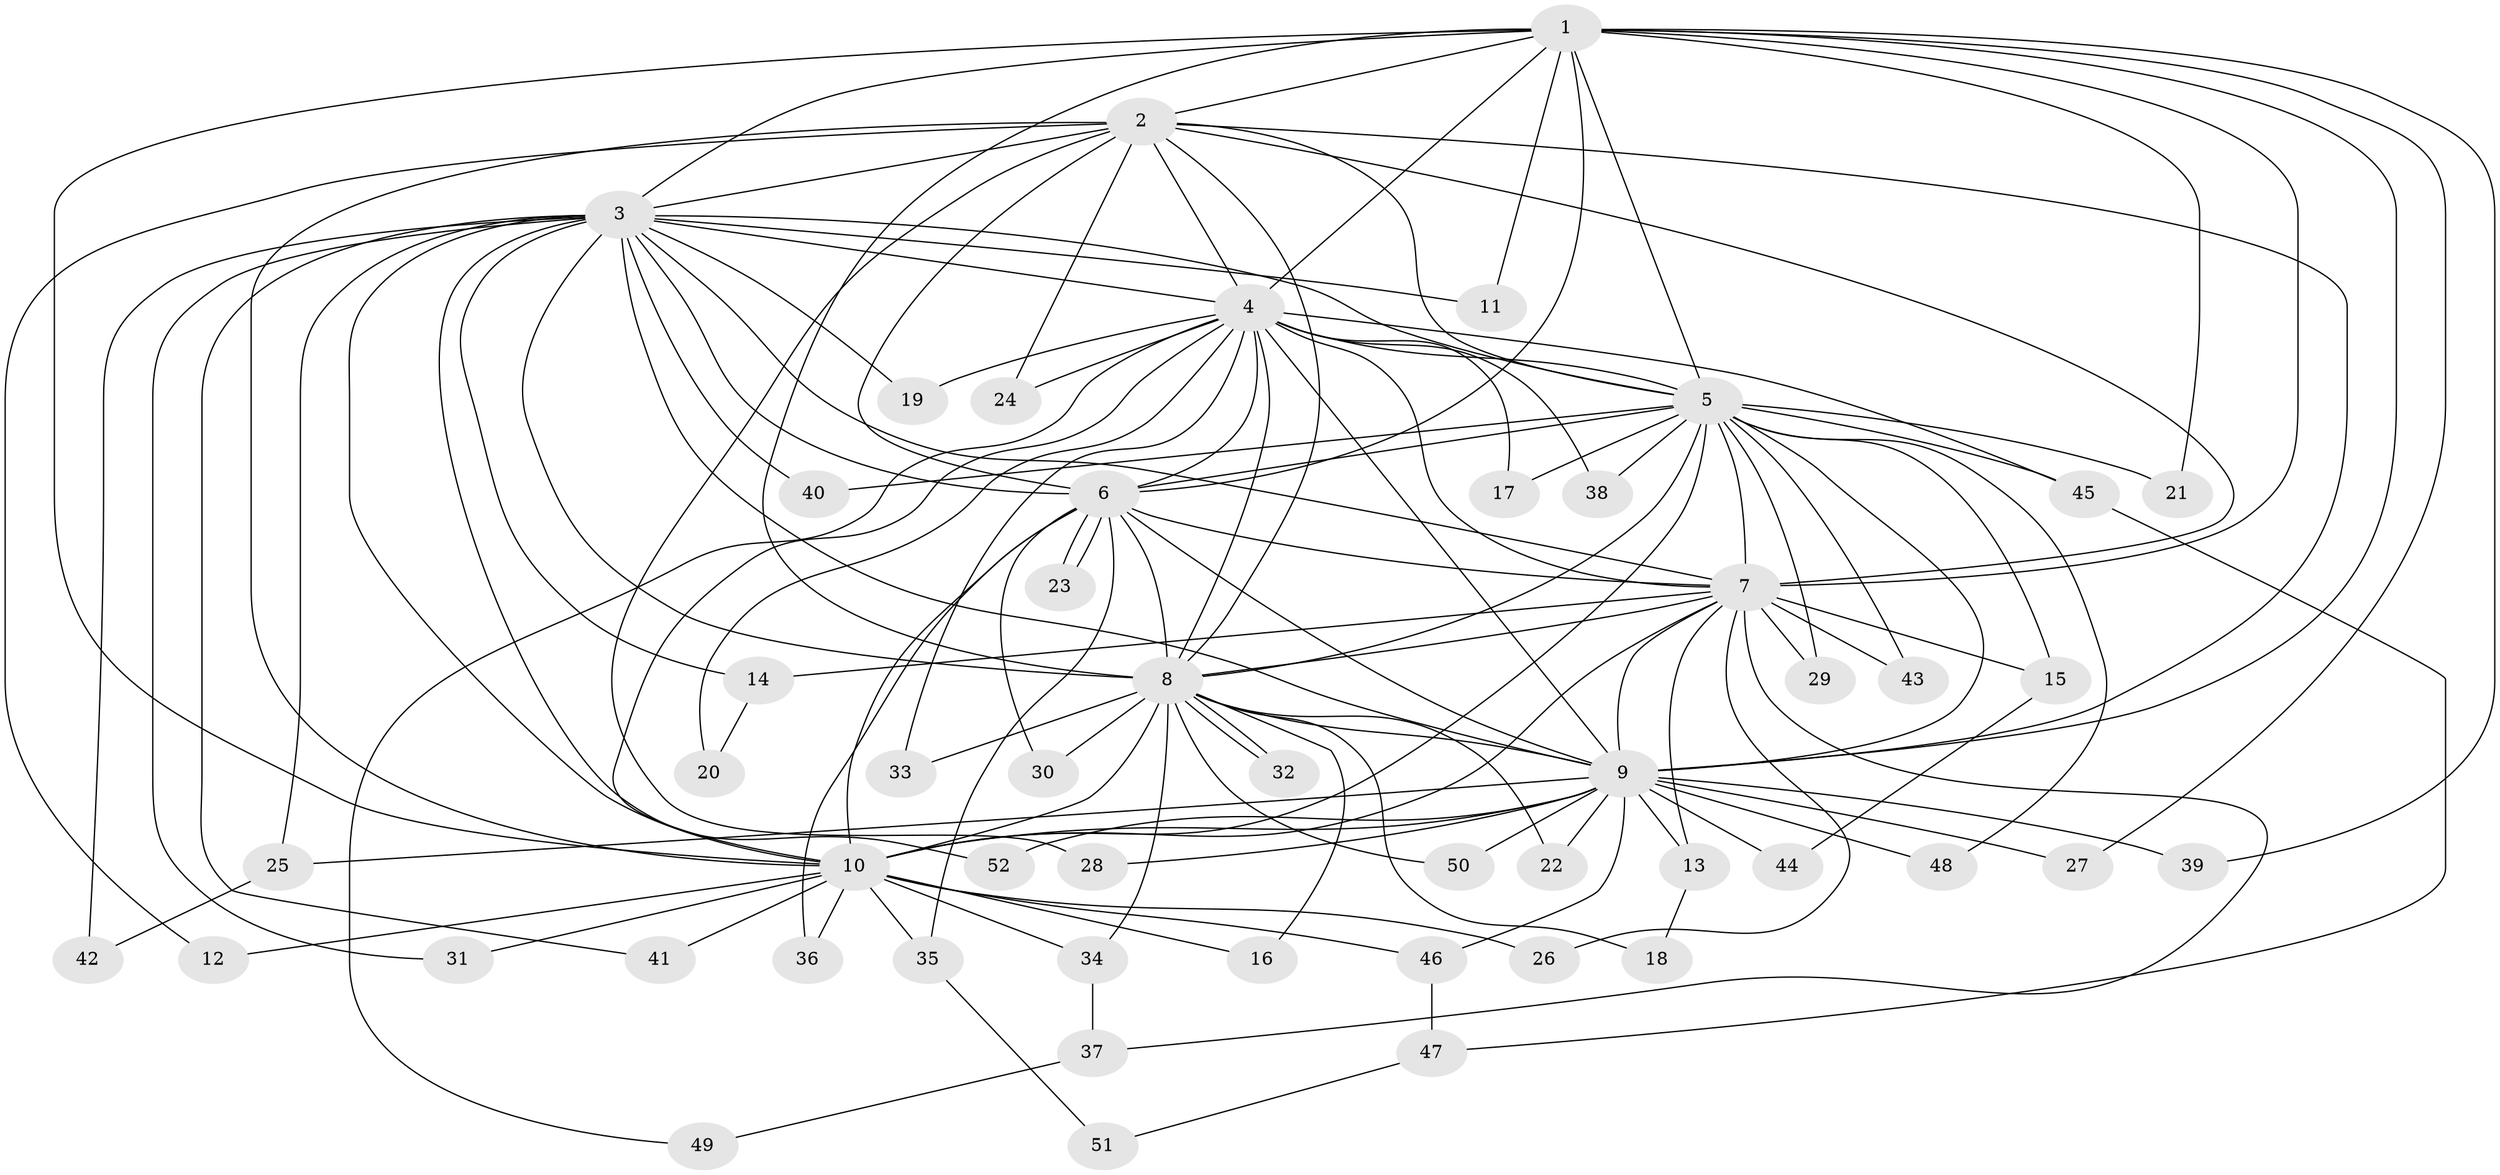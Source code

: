 // coarse degree distribution, {12: 0.05128205128205128, 11: 0.02564102564102564, 16: 0.05128205128205128, 15: 0.07692307692307693, 19: 0.02564102564102564, 14: 0.02564102564102564, 3: 0.1794871794871795, 2: 0.5384615384615384, 4: 0.02564102564102564}
// Generated by graph-tools (version 1.1) at 2025/51/02/27/25 19:51:42]
// undirected, 52 vertices, 129 edges
graph export_dot {
graph [start="1"]
  node [color=gray90,style=filled];
  1;
  2;
  3;
  4;
  5;
  6;
  7;
  8;
  9;
  10;
  11;
  12;
  13;
  14;
  15;
  16;
  17;
  18;
  19;
  20;
  21;
  22;
  23;
  24;
  25;
  26;
  27;
  28;
  29;
  30;
  31;
  32;
  33;
  34;
  35;
  36;
  37;
  38;
  39;
  40;
  41;
  42;
  43;
  44;
  45;
  46;
  47;
  48;
  49;
  50;
  51;
  52;
  1 -- 2;
  1 -- 3;
  1 -- 4;
  1 -- 5;
  1 -- 6;
  1 -- 7;
  1 -- 8;
  1 -- 9;
  1 -- 10;
  1 -- 11;
  1 -- 21;
  1 -- 27;
  1 -- 39;
  2 -- 3;
  2 -- 4;
  2 -- 5;
  2 -- 6;
  2 -- 7;
  2 -- 8;
  2 -- 9;
  2 -- 10;
  2 -- 12;
  2 -- 24;
  2 -- 28;
  3 -- 4;
  3 -- 5;
  3 -- 6;
  3 -- 7;
  3 -- 8;
  3 -- 9;
  3 -- 10;
  3 -- 11;
  3 -- 14;
  3 -- 19;
  3 -- 25;
  3 -- 31;
  3 -- 40;
  3 -- 41;
  3 -- 42;
  3 -- 52;
  4 -- 5;
  4 -- 6;
  4 -- 7;
  4 -- 8;
  4 -- 9;
  4 -- 10;
  4 -- 17;
  4 -- 19;
  4 -- 20;
  4 -- 24;
  4 -- 33;
  4 -- 38;
  4 -- 45;
  4 -- 49;
  5 -- 6;
  5 -- 7;
  5 -- 8;
  5 -- 9;
  5 -- 10;
  5 -- 15;
  5 -- 17;
  5 -- 21;
  5 -- 29;
  5 -- 38;
  5 -- 40;
  5 -- 43;
  5 -- 45;
  5 -- 48;
  6 -- 7;
  6 -- 8;
  6 -- 9;
  6 -- 10;
  6 -- 23;
  6 -- 23;
  6 -- 30;
  6 -- 35;
  6 -- 36;
  7 -- 8;
  7 -- 9;
  7 -- 10;
  7 -- 13;
  7 -- 14;
  7 -- 15;
  7 -- 26;
  7 -- 29;
  7 -- 37;
  7 -- 43;
  8 -- 9;
  8 -- 10;
  8 -- 16;
  8 -- 18;
  8 -- 22;
  8 -- 30;
  8 -- 32;
  8 -- 32;
  8 -- 33;
  8 -- 34;
  8 -- 50;
  9 -- 10;
  9 -- 13;
  9 -- 22;
  9 -- 25;
  9 -- 27;
  9 -- 28;
  9 -- 39;
  9 -- 44;
  9 -- 46;
  9 -- 48;
  9 -- 50;
  9 -- 52;
  10 -- 12;
  10 -- 16;
  10 -- 26;
  10 -- 31;
  10 -- 34;
  10 -- 35;
  10 -- 36;
  10 -- 41;
  10 -- 46;
  13 -- 18;
  14 -- 20;
  15 -- 44;
  25 -- 42;
  34 -- 37;
  35 -- 51;
  37 -- 49;
  45 -- 47;
  46 -- 47;
  47 -- 51;
}

